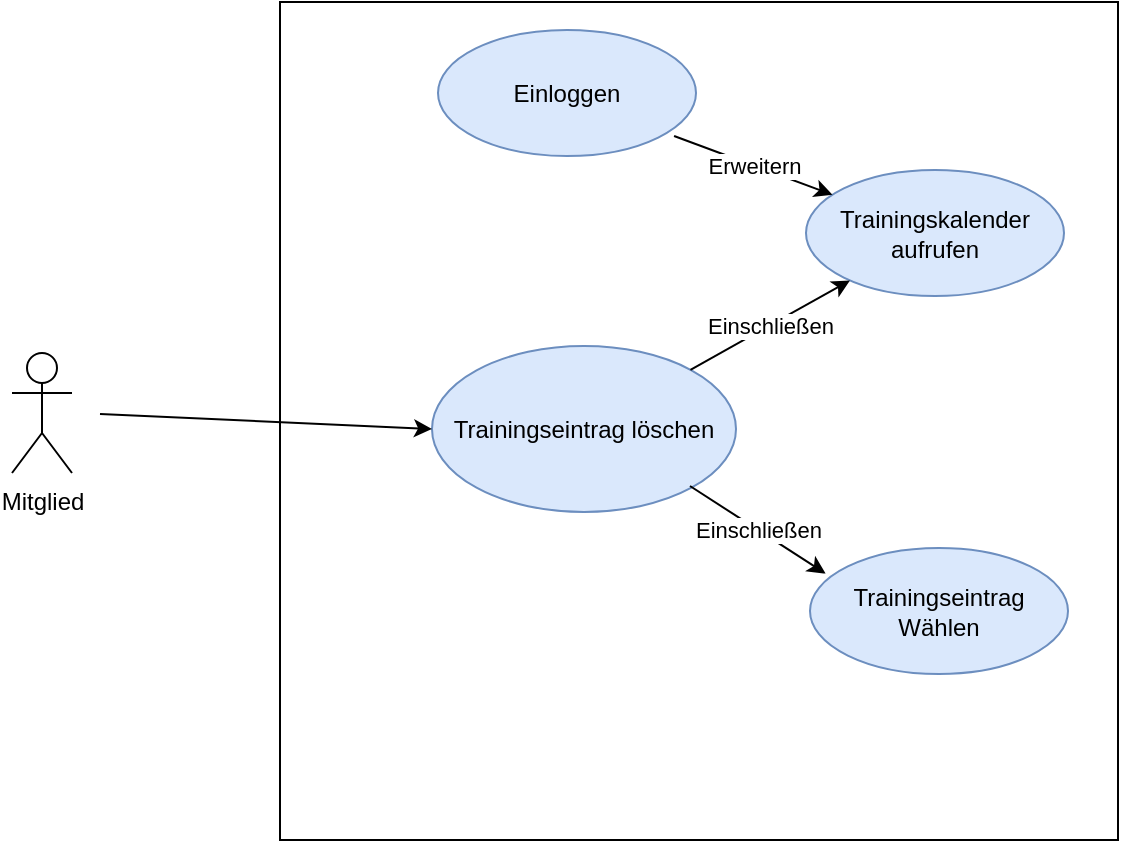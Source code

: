 <mxfile version="13.6.5" type="device"><diagram id="LOzQTGFKw6edBUwyGAJ7" name="Page-1"><mxGraphModel dx="1102" dy="575" grid="0" gridSize="10" guides="1" tooltips="1" connect="1" arrows="1" fold="1" page="1" pageScale="1" pageWidth="827" pageHeight="1169" math="0" shadow="0"><root><mxCell id="0"/><mxCell id="1" parent="0"/><mxCell id="2qfxhCAVK30csIjDxgZv-1" value="" style="whiteSpace=wrap;html=1;aspect=fixed;" parent="1" vertex="1"><mxGeometry x="250" y="125" width="419" height="419" as="geometry"/></mxCell><mxCell id="2qfxhCAVK30csIjDxgZv-2" value="Mitglied" style="shape=umlActor;verticalLabelPosition=bottom;verticalAlign=top;html=1;outlineConnect=0;" parent="1" vertex="1"><mxGeometry x="116" y="300.5" width="30" height="60" as="geometry"/></mxCell><mxCell id="2qfxhCAVK30csIjDxgZv-4" value="Trainingseintrag löschen" style="ellipse;whiteSpace=wrap;html=1;fillColor=#dae8fc;strokeColor=#6c8ebf;" parent="1" vertex="1"><mxGeometry x="326" y="297" width="152" height="83" as="geometry"/></mxCell><mxCell id="2qfxhCAVK30csIjDxgZv-24" value="" style="endArrow=classic;html=1;entryX=0;entryY=0.5;entryDx=0;entryDy=0;" parent="1" target="2qfxhCAVK30csIjDxgZv-4" edge="1"><mxGeometry width="50" height="50" relative="1" as="geometry"><mxPoint x="160" y="331" as="sourcePoint"/><mxPoint x="210" y="210" as="targetPoint"/></mxGeometry></mxCell><mxCell id="2qfxhCAVK30csIjDxgZv-25" value="&lt;div&gt;Trainingskalender &lt;br&gt;&lt;/div&gt;&lt;div&gt;aufrufen&lt;br&gt;&lt;/div&gt;" style="ellipse;whiteSpace=wrap;html=1;fillColor=#dae8fc;strokeColor=#6c8ebf;" parent="1" vertex="1"><mxGeometry x="513" y="209" width="129" height="63" as="geometry"/></mxCell><mxCell id="2qfxhCAVK30csIjDxgZv-27" value="" style="endArrow=classic;html=1;" parent="1" source="2qfxhCAVK30csIjDxgZv-4" target="2qfxhCAVK30csIjDxgZv-25" edge="1"><mxGeometry relative="1" as="geometry"><mxPoint x="337" y="262" as="sourcePoint"/><mxPoint x="497" y="262" as="targetPoint"/></mxGeometry></mxCell><mxCell id="2qfxhCAVK30csIjDxgZv-28" value="Einschließen" style="edgeLabel;resizable=0;html=1;align=center;verticalAlign=middle;" parent="2qfxhCAVK30csIjDxgZv-27" connectable="0" vertex="1"><mxGeometry relative="1" as="geometry"/></mxCell><mxCell id="qGHI8I7-Q48A4y1HCBvq-1" value="Einloggen" style="ellipse;whiteSpace=wrap;html=1;fillColor=#dae8fc;strokeColor=#6c8ebf;" vertex="1" parent="1"><mxGeometry x="329" y="139" width="129" height="63" as="geometry"/></mxCell><mxCell id="qGHI8I7-Q48A4y1HCBvq-3" value="" style="endArrow=classic;html=1;exitX=0.915;exitY=0.841;exitDx=0;exitDy=0;exitPerimeter=0;" edge="1" parent="1" source="qGHI8I7-Q48A4y1HCBvq-1" target="2qfxhCAVK30csIjDxgZv-25"><mxGeometry relative="1" as="geometry"><mxPoint x="423" y="184" as="sourcePoint"/><mxPoint x="523" y="184" as="targetPoint"/></mxGeometry></mxCell><mxCell id="qGHI8I7-Q48A4y1HCBvq-4" value="Erweitern" style="edgeLabel;resizable=0;html=1;align=center;verticalAlign=middle;" connectable="0" vertex="1" parent="qGHI8I7-Q48A4y1HCBvq-3"><mxGeometry relative="1" as="geometry"/></mxCell><mxCell id="qGHI8I7-Q48A4y1HCBvq-6" value="&lt;div&gt;Trainingseintrag&lt;/div&gt;&lt;div&gt;Wählen&lt;br&gt;&lt;/div&gt;" style="ellipse;whiteSpace=wrap;html=1;fillColor=#dae8fc;strokeColor=#6c8ebf;" vertex="1" parent="1"><mxGeometry x="515" y="398" width="129" height="63" as="geometry"/></mxCell><mxCell id="qGHI8I7-Q48A4y1HCBvq-7" value="" style="endArrow=classic;html=1;exitX=1;exitY=0.5;exitDx=0;exitDy=0;" edge="1" parent="1"><mxGeometry relative="1" as="geometry"><mxPoint x="455" y="367" as="sourcePoint"/><mxPoint x="522.792" y="410.803" as="targetPoint"/></mxGeometry></mxCell><mxCell id="qGHI8I7-Q48A4y1HCBvq-8" value="Einschließen" style="edgeLabel;resizable=0;html=1;align=center;verticalAlign=middle;" connectable="0" vertex="1" parent="qGHI8I7-Q48A4y1HCBvq-7"><mxGeometry relative="1" as="geometry"/></mxCell></root></mxGraphModel></diagram></mxfile>